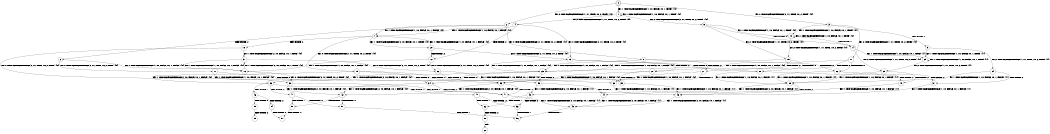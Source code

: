 digraph BCG {
size = "7, 10.5";
center = TRUE;
node [shape = circle];
0 [peripheries = 2];
0 -> 1 [label = "EX !1 !ATOMIC_EXCH_BRANCH (1, +0, FALSE, +0, 1, TRUE) !{0}"];
0 -> 2 [label = "EX !2 !ATOMIC_EXCH_BRANCH (1, +1, TRUE, +0, 2, TRUE) !{0}"];
0 -> 3 [label = "EX !0 !ATOMIC_EXCH_BRANCH (2, +1, TRUE, +0, 2, TRUE) !{0}"];
1 -> 4 [label = "EX !2 !ATOMIC_EXCH_BRANCH (1, +1, TRUE, +0, 2, TRUE) !{0}"];
1 -> 5 [label = "EX !0 !ATOMIC_EXCH_BRANCH (2, +1, TRUE, +0, 2, TRUE) !{0}"];
1 -> 1 [label = "EX !1 !ATOMIC_EXCH_BRANCH (1, +0, FALSE, +0, 1, TRUE) !{0}"];
2 -> 6 [label = "TERMINATE !2"];
2 -> 7 [label = "EX !1 !ATOMIC_EXCH_BRANCH (1, +0, FALSE, +0, 1, FALSE) !{0}"];
2 -> 8 [label = "EX !0 !ATOMIC_EXCH_BRANCH (2, +1, TRUE, +0, 2, TRUE) !{0}"];
3 -> 9 [label = "TERMINATE !0"];
3 -> 10 [label = "EX !1 !ATOMIC_EXCH_BRANCH (1, +0, FALSE, +0, 1, TRUE) !{0}"];
3 -> 11 [label = "EX !2 !ATOMIC_EXCH_BRANCH (1, +1, TRUE, +0, 2, TRUE) !{0}"];
4 -> 12 [label = "TERMINATE !2"];
4 -> 13 [label = "EX !0 !ATOMIC_EXCH_BRANCH (2, +1, TRUE, +0, 2, TRUE) !{0}"];
4 -> 7 [label = "EX !1 !ATOMIC_EXCH_BRANCH (1, +0, FALSE, +0, 1, FALSE) !{0}"];
5 -> 14 [label = "TERMINATE !0"];
5 -> 15 [label = "EX !2 !ATOMIC_EXCH_BRANCH (1, +1, TRUE, +0, 2, TRUE) !{0}"];
5 -> 10 [label = "EX !1 !ATOMIC_EXCH_BRANCH (1, +0, FALSE, +0, 1, TRUE) !{0}"];
6 -> 16 [label = "EX !1 !ATOMIC_EXCH_BRANCH (1, +0, FALSE, +0, 1, FALSE) !{0}"];
6 -> 17 [label = "EX !0 !ATOMIC_EXCH_BRANCH (2, +1, TRUE, +0, 2, TRUE) !{0}"];
7 -> 18 [label = "TERMINATE !2"];
7 -> 19 [label = "EX !0 !ATOMIC_EXCH_BRANCH (2, +1, TRUE, +0, 2, TRUE) !{0}"];
7 -> 20 [label = "EX !1 !ATOMIC_EXCH_BRANCH (2, +0, FALSE, +0, 1, TRUE) !{0}"];
8 -> 21 [label = "TERMINATE !2"];
8 -> 22 [label = "TERMINATE !0"];
8 -> 23 [label = "EX !1 !ATOMIC_EXCH_BRANCH (1, +0, FALSE, +0, 1, FALSE) !{0}"];
9 -> 24 [label = "EX !2 !ATOMIC_EXCH_BRANCH (1, +1, TRUE, +0, 2, TRUE) !{1}"];
9 -> 25 [label = "EX !1 !ATOMIC_EXCH_BRANCH (1, +0, FALSE, +0, 1, TRUE) !{1}"];
10 -> 14 [label = "TERMINATE !0"];
10 -> 15 [label = "EX !2 !ATOMIC_EXCH_BRANCH (1, +1, TRUE, +0, 2, TRUE) !{0}"];
10 -> 10 [label = "EX !1 !ATOMIC_EXCH_BRANCH (1, +0, FALSE, +0, 1, TRUE) !{0}"];
11 -> 21 [label = "TERMINATE !2"];
11 -> 22 [label = "TERMINATE !0"];
11 -> 23 [label = "EX !1 !ATOMIC_EXCH_BRANCH (1, +0, FALSE, +0, 1, FALSE) !{0}"];
12 -> 26 [label = "EX !0 !ATOMIC_EXCH_BRANCH (2, +1, TRUE, +0, 2, TRUE) !{0}"];
12 -> 16 [label = "EX !1 !ATOMIC_EXCH_BRANCH (1, +0, FALSE, +0, 1, FALSE) !{0}"];
13 -> 27 [label = "TERMINATE !2"];
13 -> 28 [label = "TERMINATE !0"];
13 -> 23 [label = "EX !1 !ATOMIC_EXCH_BRANCH (1, +0, FALSE, +0, 1, FALSE) !{0}"];
14 -> 29 [label = "EX !2 !ATOMIC_EXCH_BRANCH (1, +1, TRUE, +0, 2, TRUE) !{1}"];
14 -> 25 [label = "EX !1 !ATOMIC_EXCH_BRANCH (1, +0, FALSE, +0, 1, TRUE) !{1}"];
15 -> 27 [label = "TERMINATE !2"];
15 -> 28 [label = "TERMINATE !0"];
15 -> 23 [label = "EX !1 !ATOMIC_EXCH_BRANCH (1, +0, FALSE, +0, 1, FALSE) !{0}"];
16 -> 30 [label = "EX !0 !ATOMIC_EXCH_BRANCH (2, +1, TRUE, +0, 2, TRUE) !{0}"];
16 -> 31 [label = "EX !1 !ATOMIC_EXCH_BRANCH (2, +0, FALSE, +0, 1, TRUE) !{0}"];
17 -> 32 [label = "TERMINATE !0"];
17 -> 33 [label = "EX !1 !ATOMIC_EXCH_BRANCH (1, +0, FALSE, +0, 1, FALSE) !{0}"];
18 -> 30 [label = "EX !0 !ATOMIC_EXCH_BRANCH (2, +1, TRUE, +0, 2, TRUE) !{0}"];
18 -> 31 [label = "EX !1 !ATOMIC_EXCH_BRANCH (2, +0, FALSE, +0, 1, TRUE) !{0}"];
19 -> 34 [label = "TERMINATE !2"];
19 -> 35 [label = "TERMINATE !0"];
19 -> 36 [label = "EX !1 !ATOMIC_EXCH_BRANCH (2, +0, FALSE, +0, 1, FALSE) !{0}"];
20 -> 12 [label = "TERMINATE !2"];
20 -> 13 [label = "EX !0 !ATOMIC_EXCH_BRANCH (2, +1, TRUE, +0, 2, TRUE) !{0}"];
20 -> 7 [label = "EX !1 !ATOMIC_EXCH_BRANCH (1, +0, FALSE, +0, 1, FALSE) !{0}"];
21 -> 32 [label = "TERMINATE !0"];
21 -> 33 [label = "EX !1 !ATOMIC_EXCH_BRANCH (1, +0, FALSE, +0, 1, FALSE) !{0}"];
22 -> 37 [label = "TERMINATE !2"];
22 -> 38 [label = "EX !1 !ATOMIC_EXCH_BRANCH (1, +0, FALSE, +0, 1, FALSE) !{1}"];
23 -> 34 [label = "TERMINATE !2"];
23 -> 35 [label = "TERMINATE !0"];
23 -> 36 [label = "EX !1 !ATOMIC_EXCH_BRANCH (2, +0, FALSE, +0, 1, FALSE) !{0}"];
24 -> 37 [label = "TERMINATE !2"];
24 -> 38 [label = "EX !1 !ATOMIC_EXCH_BRANCH (1, +0, FALSE, +0, 1, FALSE) !{1}"];
25 -> 29 [label = "EX !2 !ATOMIC_EXCH_BRANCH (1, +1, TRUE, +0, 2, TRUE) !{1}"];
25 -> 25 [label = "EX !1 !ATOMIC_EXCH_BRANCH (1, +0, FALSE, +0, 1, TRUE) !{1}"];
26 -> 39 [label = "TERMINATE !0"];
26 -> 33 [label = "EX !1 !ATOMIC_EXCH_BRANCH (1, +0, FALSE, +0, 1, FALSE) !{0}"];
27 -> 39 [label = "TERMINATE !0"];
27 -> 33 [label = "EX !1 !ATOMIC_EXCH_BRANCH (1, +0, FALSE, +0, 1, FALSE) !{0}"];
28 -> 40 [label = "TERMINATE !2"];
28 -> 38 [label = "EX !1 !ATOMIC_EXCH_BRANCH (1, +0, FALSE, +0, 1, FALSE) !{1}"];
29 -> 40 [label = "TERMINATE !2"];
29 -> 38 [label = "EX !1 !ATOMIC_EXCH_BRANCH (1, +0, FALSE, +0, 1, FALSE) !{1}"];
30 -> 41 [label = "TERMINATE !0"];
30 -> 42 [label = "EX !1 !ATOMIC_EXCH_BRANCH (2, +0, FALSE, +0, 1, FALSE) !{0}"];
31 -> 26 [label = "EX !0 !ATOMIC_EXCH_BRANCH (2, +1, TRUE, +0, 2, TRUE) !{0}"];
31 -> 16 [label = "EX !1 !ATOMIC_EXCH_BRANCH (1, +0, FALSE, +0, 1, FALSE) !{0}"];
32 -> 43 [label = "EX !1 !ATOMIC_EXCH_BRANCH (1, +0, FALSE, +0, 1, FALSE) !{1}"];
33 -> 41 [label = "TERMINATE !0"];
33 -> 42 [label = "EX !1 !ATOMIC_EXCH_BRANCH (2, +0, FALSE, +0, 1, FALSE) !{0}"];
34 -> 41 [label = "TERMINATE !0"];
34 -> 42 [label = "EX !1 !ATOMIC_EXCH_BRANCH (2, +0, FALSE, +0, 1, FALSE) !{0}"];
35 -> 44 [label = "TERMINATE !2"];
35 -> 45 [label = "EX !1 !ATOMIC_EXCH_BRANCH (2, +0, FALSE, +0, 1, FALSE) !{1}"];
36 -> 46 [label = "TERMINATE !1"];
36 -> 47 [label = "TERMINATE !2"];
36 -> 48 [label = "TERMINATE !0"];
37 -> 43 [label = "EX !1 !ATOMIC_EXCH_BRANCH (1, +0, FALSE, +0, 1, FALSE) !{1}"];
38 -> 44 [label = "TERMINATE !2"];
38 -> 45 [label = "EX !1 !ATOMIC_EXCH_BRANCH (2, +0, FALSE, +0, 1, FALSE) !{1}"];
39 -> 43 [label = "EX !1 !ATOMIC_EXCH_BRANCH (1, +0, FALSE, +0, 1, FALSE) !{1}"];
40 -> 43 [label = "EX !1 !ATOMIC_EXCH_BRANCH (1, +0, FALSE, +0, 1, FALSE) !{1}"];
41 -> 49 [label = "EX !1 !ATOMIC_EXCH_BRANCH (2, +0, FALSE, +0, 1, FALSE) !{1}"];
42 -> 50 [label = "TERMINATE !1"];
42 -> 51 [label = "TERMINATE !0"];
43 -> 49 [label = "EX !1 !ATOMIC_EXCH_BRANCH (2, +0, FALSE, +0, 1, FALSE) !{1}"];
44 -> 49 [label = "EX !1 !ATOMIC_EXCH_BRANCH (2, +0, FALSE, +0, 1, FALSE) !{1}"];
45 -> 52 [label = "TERMINATE !1"];
45 -> 53 [label = "TERMINATE !2"];
46 -> 54 [label = "TERMINATE !2"];
46 -> 55 [label = "TERMINATE !0"];
47 -> 50 [label = "TERMINATE !1"];
47 -> 51 [label = "TERMINATE !0"];
48 -> 52 [label = "TERMINATE !1"];
48 -> 53 [label = "TERMINATE !2"];
49 -> 56 [label = "TERMINATE !1"];
50 -> 57 [label = "TERMINATE !0"];
51 -> 56 [label = "TERMINATE !1"];
52 -> 58 [label = "TERMINATE !2"];
53 -> 56 [label = "TERMINATE !1"];
54 -> 57 [label = "TERMINATE !0"];
55 -> 59 [label = "TERMINATE !2"];
58 -> 60 [label = "exit"];
}
